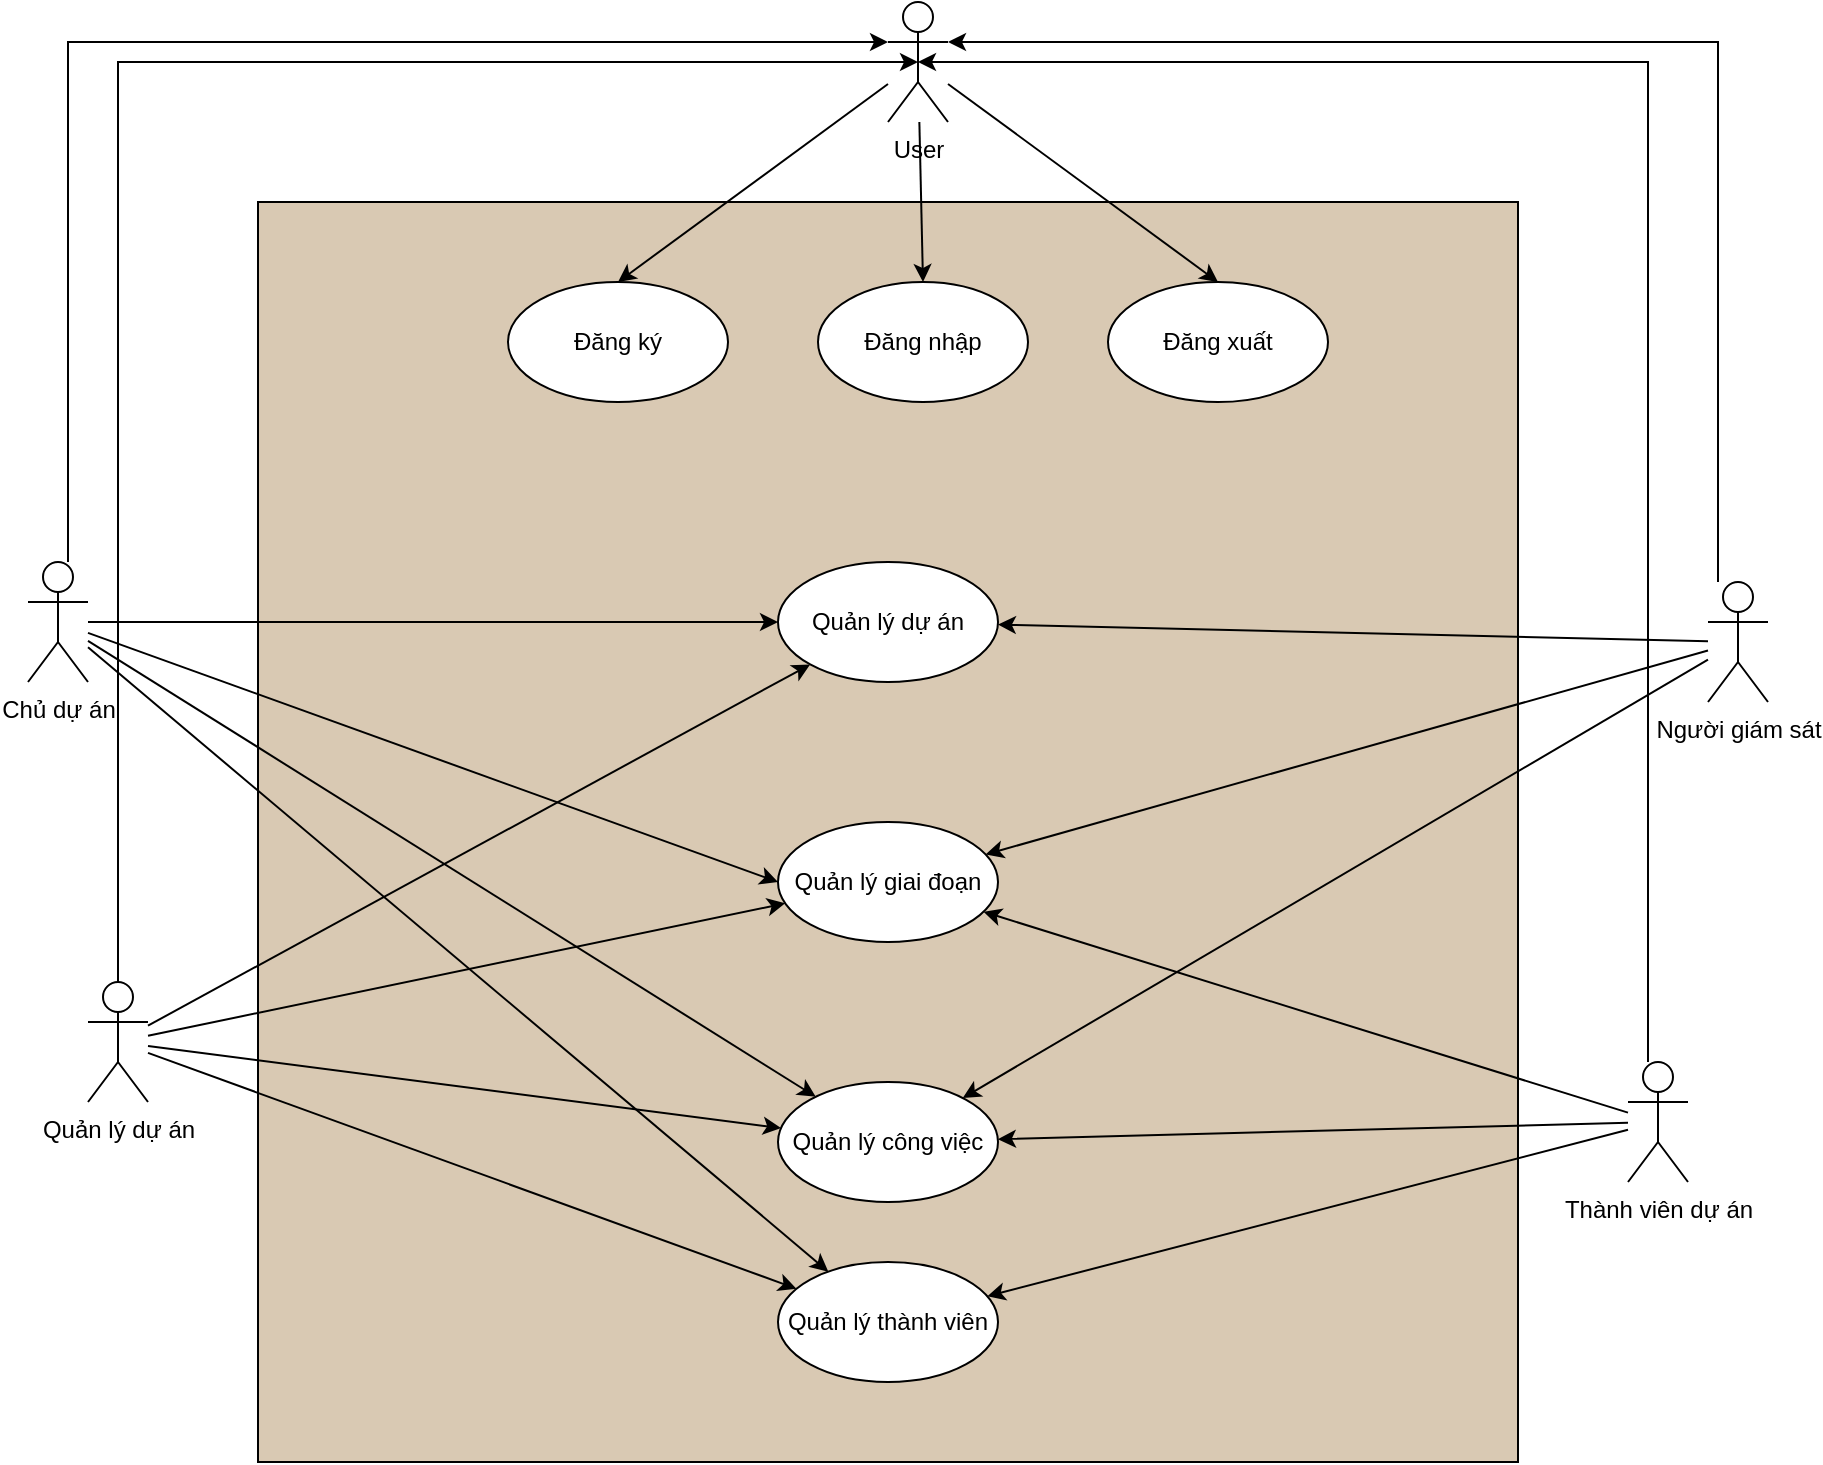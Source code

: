 <mxfile version="21.6.3" type="github" pages="2">
  <diagram name="Page-1" id="fd1MxIbhYuOFGr4s85Up">
    <mxGraphModel dx="763" dy="663" grid="1" gridSize="10" guides="1" tooltips="1" connect="1" arrows="1" fold="1" page="1" pageScale="1" pageWidth="850" pageHeight="1100" math="0" shadow="0">
      <root>
        <mxCell id="0" />
        <mxCell id="1" parent="0" />
        <mxCell id="-d_batroWxDvzxkx_VTL-1" value="" style="whiteSpace=wrap;html=1;aspect=fixed;fillColor=#D9C9B3;" vertex="1" parent="1">
          <mxGeometry x="1025" y="730" width="630" height="630" as="geometry" />
        </mxCell>
        <mxCell id="-d_batroWxDvzxkx_VTL-43" style="edgeStyle=orthogonalEdgeStyle;rounded=0;orthogonalLoop=1;jettySize=auto;html=1;" edge="1" parent="1" source="-d_batroWxDvzxkx_VTL-3" target="-d_batroWxDvzxkx_VTL-11">
          <mxGeometry relative="1" as="geometry">
            <Array as="points">
              <mxPoint x="930" y="650" />
            </Array>
          </mxGeometry>
        </mxCell>
        <mxCell id="-d_batroWxDvzxkx_VTL-3" value="Chủ dự án" style="shape=umlActor;verticalLabelPosition=bottom;verticalAlign=top;html=1;outlineConnect=0;" vertex="1" parent="1">
          <mxGeometry x="910" y="910" width="30" height="60" as="geometry" />
        </mxCell>
        <mxCell id="-d_batroWxDvzxkx_VTL-46" style="edgeStyle=orthogonalEdgeStyle;rounded=0;orthogonalLoop=1;jettySize=auto;html=1;entryX=0.5;entryY=0.5;entryDx=0;entryDy=0;entryPerimeter=0;" edge="1" parent="1" source="-d_batroWxDvzxkx_VTL-5" target="-d_batroWxDvzxkx_VTL-11">
          <mxGeometry relative="1" as="geometry">
            <Array as="points">
              <mxPoint x="955" y="660" />
            </Array>
          </mxGeometry>
        </mxCell>
        <mxCell id="-d_batroWxDvzxkx_VTL-5" value="Quản lý dự án" style="shape=umlActor;verticalLabelPosition=bottom;verticalAlign=top;html=1;outlineConnect=0;" vertex="1" parent="1">
          <mxGeometry x="940" y="1120" width="30" height="60" as="geometry" />
        </mxCell>
        <mxCell id="-d_batroWxDvzxkx_VTL-45" style="edgeStyle=orthogonalEdgeStyle;rounded=0;orthogonalLoop=1;jettySize=auto;html=1;entryX=1;entryY=0.333;entryDx=0;entryDy=0;entryPerimeter=0;" edge="1" parent="1" source="-d_batroWxDvzxkx_VTL-7" target="-d_batroWxDvzxkx_VTL-11">
          <mxGeometry relative="1" as="geometry">
            <Array as="points">
              <mxPoint x="1755" y="650" />
            </Array>
          </mxGeometry>
        </mxCell>
        <mxCell id="-d_batroWxDvzxkx_VTL-7" value="Người giám sát" style="shape=umlActor;verticalLabelPosition=bottom;verticalAlign=top;html=1;outlineConnect=0;" vertex="1" parent="1">
          <mxGeometry x="1750" y="920" width="30" height="60" as="geometry" />
        </mxCell>
        <mxCell id="-d_batroWxDvzxkx_VTL-8" style="edgeStyle=orthogonalEdgeStyle;rounded=0;orthogonalLoop=1;jettySize=auto;html=1;entryX=0.5;entryY=0.5;entryDx=0;entryDy=0;entryPerimeter=0;" edge="1" parent="1" source="-d_batroWxDvzxkx_VTL-9" target="-d_batroWxDvzxkx_VTL-11">
          <mxGeometry relative="1" as="geometry">
            <mxPoint x="1720" y="1140" as="sourcePoint" />
            <mxPoint x="1305" y="657.5" as="targetPoint" />
            <Array as="points">
              <mxPoint x="1720" y="1140" />
              <mxPoint x="1720" y="660" />
            </Array>
          </mxGeometry>
        </mxCell>
        <mxCell id="-d_batroWxDvzxkx_VTL-9" value="Thành viên dự án" style="shape=umlActor;verticalLabelPosition=bottom;verticalAlign=top;html=1;outlineConnect=0;" vertex="1" parent="1">
          <mxGeometry x="1710" y="1160" width="30" height="60" as="geometry" />
        </mxCell>
        <mxCell id="-d_batroWxDvzxkx_VTL-11" value="User" style="shape=umlActor;verticalLabelPosition=bottom;verticalAlign=top;html=1;outlineConnect=0;" vertex="1" parent="1">
          <mxGeometry x="1340" y="630" width="30" height="60" as="geometry" />
        </mxCell>
        <mxCell id="-d_batroWxDvzxkx_VTL-12" value="Đăng ký" style="ellipse;whiteSpace=wrap;html=1;" vertex="1" parent="1">
          <mxGeometry x="1150" y="770" width="110" height="60" as="geometry" />
        </mxCell>
        <mxCell id="-d_batroWxDvzxkx_VTL-13" value="Đăng nhập" style="ellipse;whiteSpace=wrap;html=1;" vertex="1" parent="1">
          <mxGeometry x="1305" y="770" width="105" height="60" as="geometry" />
        </mxCell>
        <mxCell id="-d_batroWxDvzxkx_VTL-14" value="Đăng xuất" style="ellipse;whiteSpace=wrap;html=1;" vertex="1" parent="1">
          <mxGeometry x="1450" y="770" width="110" height="60" as="geometry" />
        </mxCell>
        <mxCell id="-d_batroWxDvzxkx_VTL-15" value="" style="endArrow=classic;html=1;rounded=0;entryX=0.5;entryY=0;entryDx=0;entryDy=0;" edge="1" parent="1" source="-d_batroWxDvzxkx_VTL-11" target="-d_batroWxDvzxkx_VTL-13">
          <mxGeometry width="50" height="50" relative="1" as="geometry">
            <mxPoint x="1175" y="680" as="sourcePoint" />
            <mxPoint x="1300" y="750" as="targetPoint" />
          </mxGeometry>
        </mxCell>
        <mxCell id="-d_batroWxDvzxkx_VTL-16" value="" style="endArrow=classic;html=1;rounded=0;entryX=0.5;entryY=0;entryDx=0;entryDy=0;" edge="1" parent="1" target="-d_batroWxDvzxkx_VTL-12" source="-d_batroWxDvzxkx_VTL-11">
          <mxGeometry width="50" height="50" relative="1" as="geometry">
            <mxPoint x="1270" y="680" as="sourcePoint" />
            <mxPoint x="1155" y="750" as="targetPoint" />
          </mxGeometry>
        </mxCell>
        <mxCell id="-d_batroWxDvzxkx_VTL-17" value="" style="endArrow=classic;html=1;rounded=0;entryX=0.5;entryY=0;entryDx=0;entryDy=0;" edge="1" parent="1" target="-d_batroWxDvzxkx_VTL-14" source="-d_batroWxDvzxkx_VTL-11">
          <mxGeometry width="50" height="50" relative="1" as="geometry">
            <mxPoint x="1420" y="670" as="sourcePoint" />
            <mxPoint x="1535" y="760" as="targetPoint" />
          </mxGeometry>
        </mxCell>
        <mxCell id="-d_batroWxDvzxkx_VTL-19" value="Quản lý giai đoạn" style="ellipse;whiteSpace=wrap;html=1;" vertex="1" parent="1">
          <mxGeometry x="1285" y="1040" width="110" height="60" as="geometry" />
        </mxCell>
        <mxCell id="-d_batroWxDvzxkx_VTL-20" value="Quản lý công việc" style="ellipse;whiteSpace=wrap;html=1;" vertex="1" parent="1">
          <mxGeometry x="1285" y="1170" width="110" height="60" as="geometry" />
        </mxCell>
        <mxCell id="-d_batroWxDvzxkx_VTL-21" value="" style="endArrow=classic;html=1;rounded=0;" edge="1" parent="1" target="-d_batroWxDvzxkx_VTL-20" source="-d_batroWxDvzxkx_VTL-5">
          <mxGeometry width="50" height="50" relative="1" as="geometry">
            <mxPoint x="930" y="1149.38" as="sourcePoint" />
            <mxPoint x="1315.0" y="1149.38" as="targetPoint" />
          </mxGeometry>
        </mxCell>
        <mxCell id="-d_batroWxDvzxkx_VTL-22" value="" style="endArrow=classic;html=1;rounded=0;entryX=0;entryY=0.5;entryDx=0;entryDy=0;" edge="1" parent="1" target="-d_batroWxDvzxkx_VTL-19" source="-d_batroWxDvzxkx_VTL-3">
          <mxGeometry width="50" height="50" relative="1" as="geometry">
            <mxPoint x="935" y="933.571" as="sourcePoint" />
            <mxPoint x="1234.98" y="1007" as="targetPoint" />
          </mxGeometry>
        </mxCell>
        <mxCell id="-d_batroWxDvzxkx_VTL-29" value="" style="endArrow=classic;html=1;rounded=0;" edge="1" parent="1" source="-d_batroWxDvzxkx_VTL-3" target="-d_batroWxDvzxkx_VTL-18">
          <mxGeometry width="50" height="50" relative="1" as="geometry">
            <mxPoint x="940" y="930" as="sourcePoint" />
            <mxPoint x="1235" y="901.43" as="targetPoint" />
          </mxGeometry>
        </mxCell>
        <mxCell id="-d_batroWxDvzxkx_VTL-18" value="Quản lý dự án" style="ellipse;whiteSpace=wrap;html=1;" vertex="1" parent="1">
          <mxGeometry x="1285" y="910" width="110" height="60" as="geometry" />
        </mxCell>
        <mxCell id="-d_batroWxDvzxkx_VTL-32" value="" style="endArrow=classic;html=1;rounded=0;" edge="1" parent="1" source="-d_batroWxDvzxkx_VTL-3" target="-d_batroWxDvzxkx_VTL-20">
          <mxGeometry width="50" height="50" relative="1" as="geometry">
            <mxPoint x="1670" y="980" as="sourcePoint" />
            <mxPoint x="1720" y="930" as="targetPoint" />
          </mxGeometry>
        </mxCell>
        <mxCell id="-d_batroWxDvzxkx_VTL-34" value="" style="endArrow=classic;html=1;rounded=0;" edge="1" parent="1" source="-d_batroWxDvzxkx_VTL-7" target="-d_batroWxDvzxkx_VTL-18">
          <mxGeometry width="50" height="50" relative="1" as="geometry">
            <mxPoint x="1670" y="980" as="sourcePoint" />
            <mxPoint x="1720" y="930" as="targetPoint" />
          </mxGeometry>
        </mxCell>
        <mxCell id="-d_batroWxDvzxkx_VTL-35" value="" style="endArrow=classic;html=1;rounded=0;" edge="1" parent="1" source="-d_batroWxDvzxkx_VTL-7" target="-d_batroWxDvzxkx_VTL-19">
          <mxGeometry width="50" height="50" relative="1" as="geometry">
            <mxPoint x="1890" y="1061.91" as="sourcePoint" />
            <mxPoint x="1450" y="1037.91" as="targetPoint" />
          </mxGeometry>
        </mxCell>
        <mxCell id="-d_batroWxDvzxkx_VTL-36" value="" style="endArrow=classic;html=1;rounded=0;" edge="1" parent="1" source="-d_batroWxDvzxkx_VTL-9" target="-d_batroWxDvzxkx_VTL-20">
          <mxGeometry width="50" height="50" relative="1" as="geometry">
            <mxPoint x="1880" y="1180" as="sourcePoint" />
            <mxPoint x="1440" y="1156" as="targetPoint" />
          </mxGeometry>
        </mxCell>
        <mxCell id="-d_batroWxDvzxkx_VTL-37" value="" style="endArrow=classic;html=1;rounded=0;" edge="1" parent="1" source="-d_batroWxDvzxkx_VTL-9" target="-d_batroWxDvzxkx_VTL-19">
          <mxGeometry width="50" height="50" relative="1" as="geometry">
            <mxPoint x="1880" y="1080" as="sourcePoint" />
            <mxPoint x="1440" y="1056" as="targetPoint" />
          </mxGeometry>
        </mxCell>
        <mxCell id="-d_batroWxDvzxkx_VTL-38" value="" style="endArrow=classic;html=1;rounded=0;" edge="1" parent="1" source="-d_batroWxDvzxkx_VTL-7" target="-d_batroWxDvzxkx_VTL-20">
          <mxGeometry width="50" height="50" relative="1" as="geometry">
            <mxPoint x="1670" y="1010" as="sourcePoint" />
            <mxPoint x="1720" y="960" as="targetPoint" />
          </mxGeometry>
        </mxCell>
        <mxCell id="-d_batroWxDvzxkx_VTL-39" value="" style="endArrow=classic;html=1;rounded=0;" edge="1" parent="1" source="-d_batroWxDvzxkx_VTL-5" target="-d_batroWxDvzxkx_VTL-18">
          <mxGeometry width="50" height="50" relative="1" as="geometry">
            <mxPoint x="1670" y="1010" as="sourcePoint" />
            <mxPoint x="1720" y="960" as="targetPoint" />
          </mxGeometry>
        </mxCell>
        <mxCell id="-d_batroWxDvzxkx_VTL-40" value="" style="endArrow=classic;html=1;rounded=0;" edge="1" parent="1" source="-d_batroWxDvzxkx_VTL-5" target="-d_batroWxDvzxkx_VTL-19">
          <mxGeometry width="50" height="50" relative="1" as="geometry">
            <mxPoint x="1670" y="1010" as="sourcePoint" />
            <mxPoint x="1720" y="960" as="targetPoint" />
          </mxGeometry>
        </mxCell>
        <mxCell id="-d_batroWxDvzxkx_VTL-47" value="Quản lý thành viên" style="ellipse;whiteSpace=wrap;html=1;" vertex="1" parent="1">
          <mxGeometry x="1285" y="1260" width="110" height="60" as="geometry" />
        </mxCell>
        <mxCell id="-d_batroWxDvzxkx_VTL-48" value="" style="endArrow=classic;html=1;rounded=0;" edge="1" parent="1" source="-d_batroWxDvzxkx_VTL-3" target="-d_batroWxDvzxkx_VTL-47">
          <mxGeometry width="50" height="50" relative="1" as="geometry">
            <mxPoint x="1190" y="1080" as="sourcePoint" />
            <mxPoint x="1240" y="1030" as="targetPoint" />
          </mxGeometry>
        </mxCell>
        <mxCell id="-d_batroWxDvzxkx_VTL-49" value="" style="endArrow=classic;html=1;rounded=0;" edge="1" parent="1" source="-d_batroWxDvzxkx_VTL-5" target="-d_batroWxDvzxkx_VTL-47">
          <mxGeometry width="50" height="50" relative="1" as="geometry">
            <mxPoint x="1190" y="1170" as="sourcePoint" />
            <mxPoint x="1240" y="1120" as="targetPoint" />
          </mxGeometry>
        </mxCell>
        <mxCell id="-d_batroWxDvzxkx_VTL-50" value="" style="endArrow=classic;html=1;rounded=0;" edge="1" parent="1" source="-d_batroWxDvzxkx_VTL-9" target="-d_batroWxDvzxkx_VTL-47">
          <mxGeometry width="50" height="50" relative="1" as="geometry">
            <mxPoint x="1550" y="1170" as="sourcePoint" />
            <mxPoint x="1600" y="1120" as="targetPoint" />
          </mxGeometry>
        </mxCell>
      </root>
    </mxGraphModel>
  </diagram>
  <diagram name="Page-2" id="bGbJUwUYcFUf2Gw4MxeA">
    <mxGraphModel dx="1290" dy="530" grid="1" gridSize="10" guides="1" tooltips="1" connect="1" arrows="1" fold="1" page="1" pageScale="1" pageWidth="850" pageHeight="1100" math="0" shadow="0">
      <root>
        <mxCell id="0" />
        <mxCell id="1" parent="0" />
      </root>
    </mxGraphModel>
  </diagram>
</mxfile>
